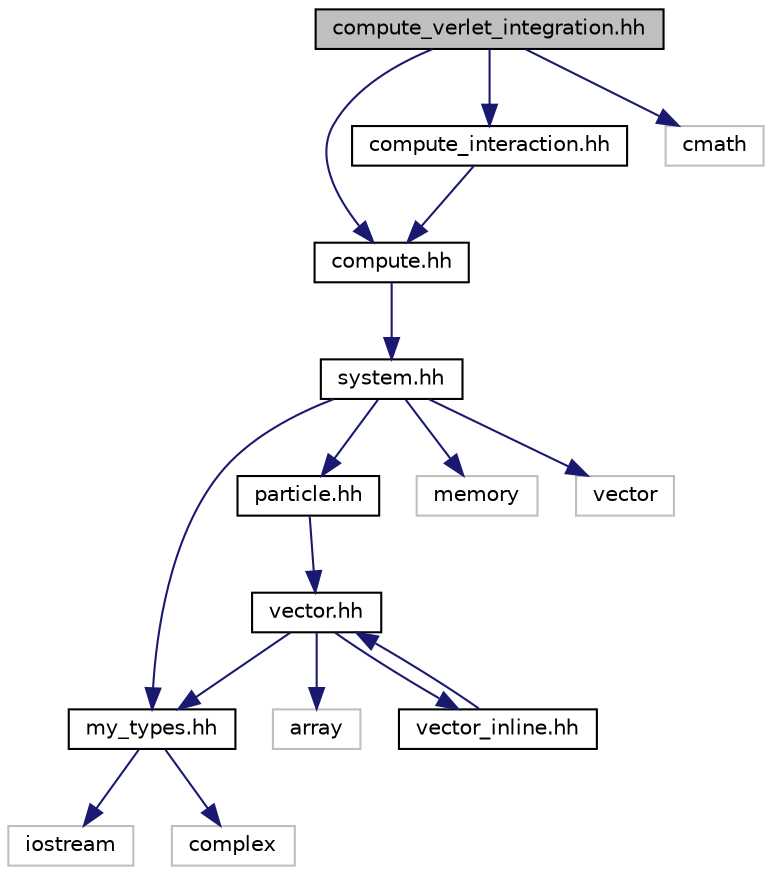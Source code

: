digraph "compute_verlet_integration.hh"
{
  edge [fontname="Helvetica",fontsize="10",labelfontname="Helvetica",labelfontsize="10"];
  node [fontname="Helvetica",fontsize="10",shape=record];
  Node0 [label="compute_verlet_integration.hh",height=0.2,width=0.4,color="black", fillcolor="grey75", style="filled", fontcolor="black"];
  Node0 -> Node1 [color="midnightblue",fontsize="10",style="solid",fontname="Helvetica"];
  Node1 [label="compute.hh",height=0.2,width=0.4,color="black", fillcolor="white", style="filled",URL="$compute_8hh.html"];
  Node1 -> Node2 [color="midnightblue",fontsize="10",style="solid",fontname="Helvetica"];
  Node2 [label="system.hh",height=0.2,width=0.4,color="black", fillcolor="white", style="filled",URL="$system_8hh.html"];
  Node2 -> Node3 [color="midnightblue",fontsize="10",style="solid",fontname="Helvetica"];
  Node3 [label="my_types.hh",height=0.2,width=0.4,color="black", fillcolor="white", style="filled",URL="$my__types_8hh.html"];
  Node3 -> Node4 [color="midnightblue",fontsize="10",style="solid",fontname="Helvetica"];
  Node4 [label="iostream",height=0.2,width=0.4,color="grey75", fillcolor="white", style="filled"];
  Node3 -> Node5 [color="midnightblue",fontsize="10",style="solid",fontname="Helvetica"];
  Node5 [label="complex",height=0.2,width=0.4,color="grey75", fillcolor="white", style="filled"];
  Node2 -> Node6 [color="midnightblue",fontsize="10",style="solid",fontname="Helvetica"];
  Node6 [label="particle.hh",height=0.2,width=0.4,color="black", fillcolor="white", style="filled",URL="$particle_8hh.html"];
  Node6 -> Node7 [color="midnightblue",fontsize="10",style="solid",fontname="Helvetica"];
  Node7 [label="vector.hh",height=0.2,width=0.4,color="black", fillcolor="white", style="filled",URL="$vector_8hh.html"];
  Node7 -> Node3 [color="midnightblue",fontsize="10",style="solid",fontname="Helvetica"];
  Node7 -> Node8 [color="midnightblue",fontsize="10",style="solid",fontname="Helvetica"];
  Node8 [label="array",height=0.2,width=0.4,color="grey75", fillcolor="white", style="filled"];
  Node7 -> Node9 [color="midnightblue",fontsize="10",style="solid",fontname="Helvetica"];
  Node9 [label="vector_inline.hh",height=0.2,width=0.4,color="black", fillcolor="white", style="filled",URL="$vector__inline_8hh.html"];
  Node9 -> Node7 [color="midnightblue",fontsize="10",style="solid",fontname="Helvetica"];
  Node2 -> Node10 [color="midnightblue",fontsize="10",style="solid",fontname="Helvetica"];
  Node10 [label="memory",height=0.2,width=0.4,color="grey75", fillcolor="white", style="filled"];
  Node2 -> Node11 [color="midnightblue",fontsize="10",style="solid",fontname="Helvetica"];
  Node11 [label="vector",height=0.2,width=0.4,color="grey75", fillcolor="white", style="filled"];
  Node0 -> Node12 [color="midnightblue",fontsize="10",style="solid",fontname="Helvetica"];
  Node12 [label="compute_interaction.hh",height=0.2,width=0.4,color="black", fillcolor="white", style="filled",URL="$compute__interaction_8hh.html"];
  Node12 -> Node1 [color="midnightblue",fontsize="10",style="solid",fontname="Helvetica"];
  Node0 -> Node13 [color="midnightblue",fontsize="10",style="solid",fontname="Helvetica"];
  Node13 [label="cmath",height=0.2,width=0.4,color="grey75", fillcolor="white", style="filled"];
}
